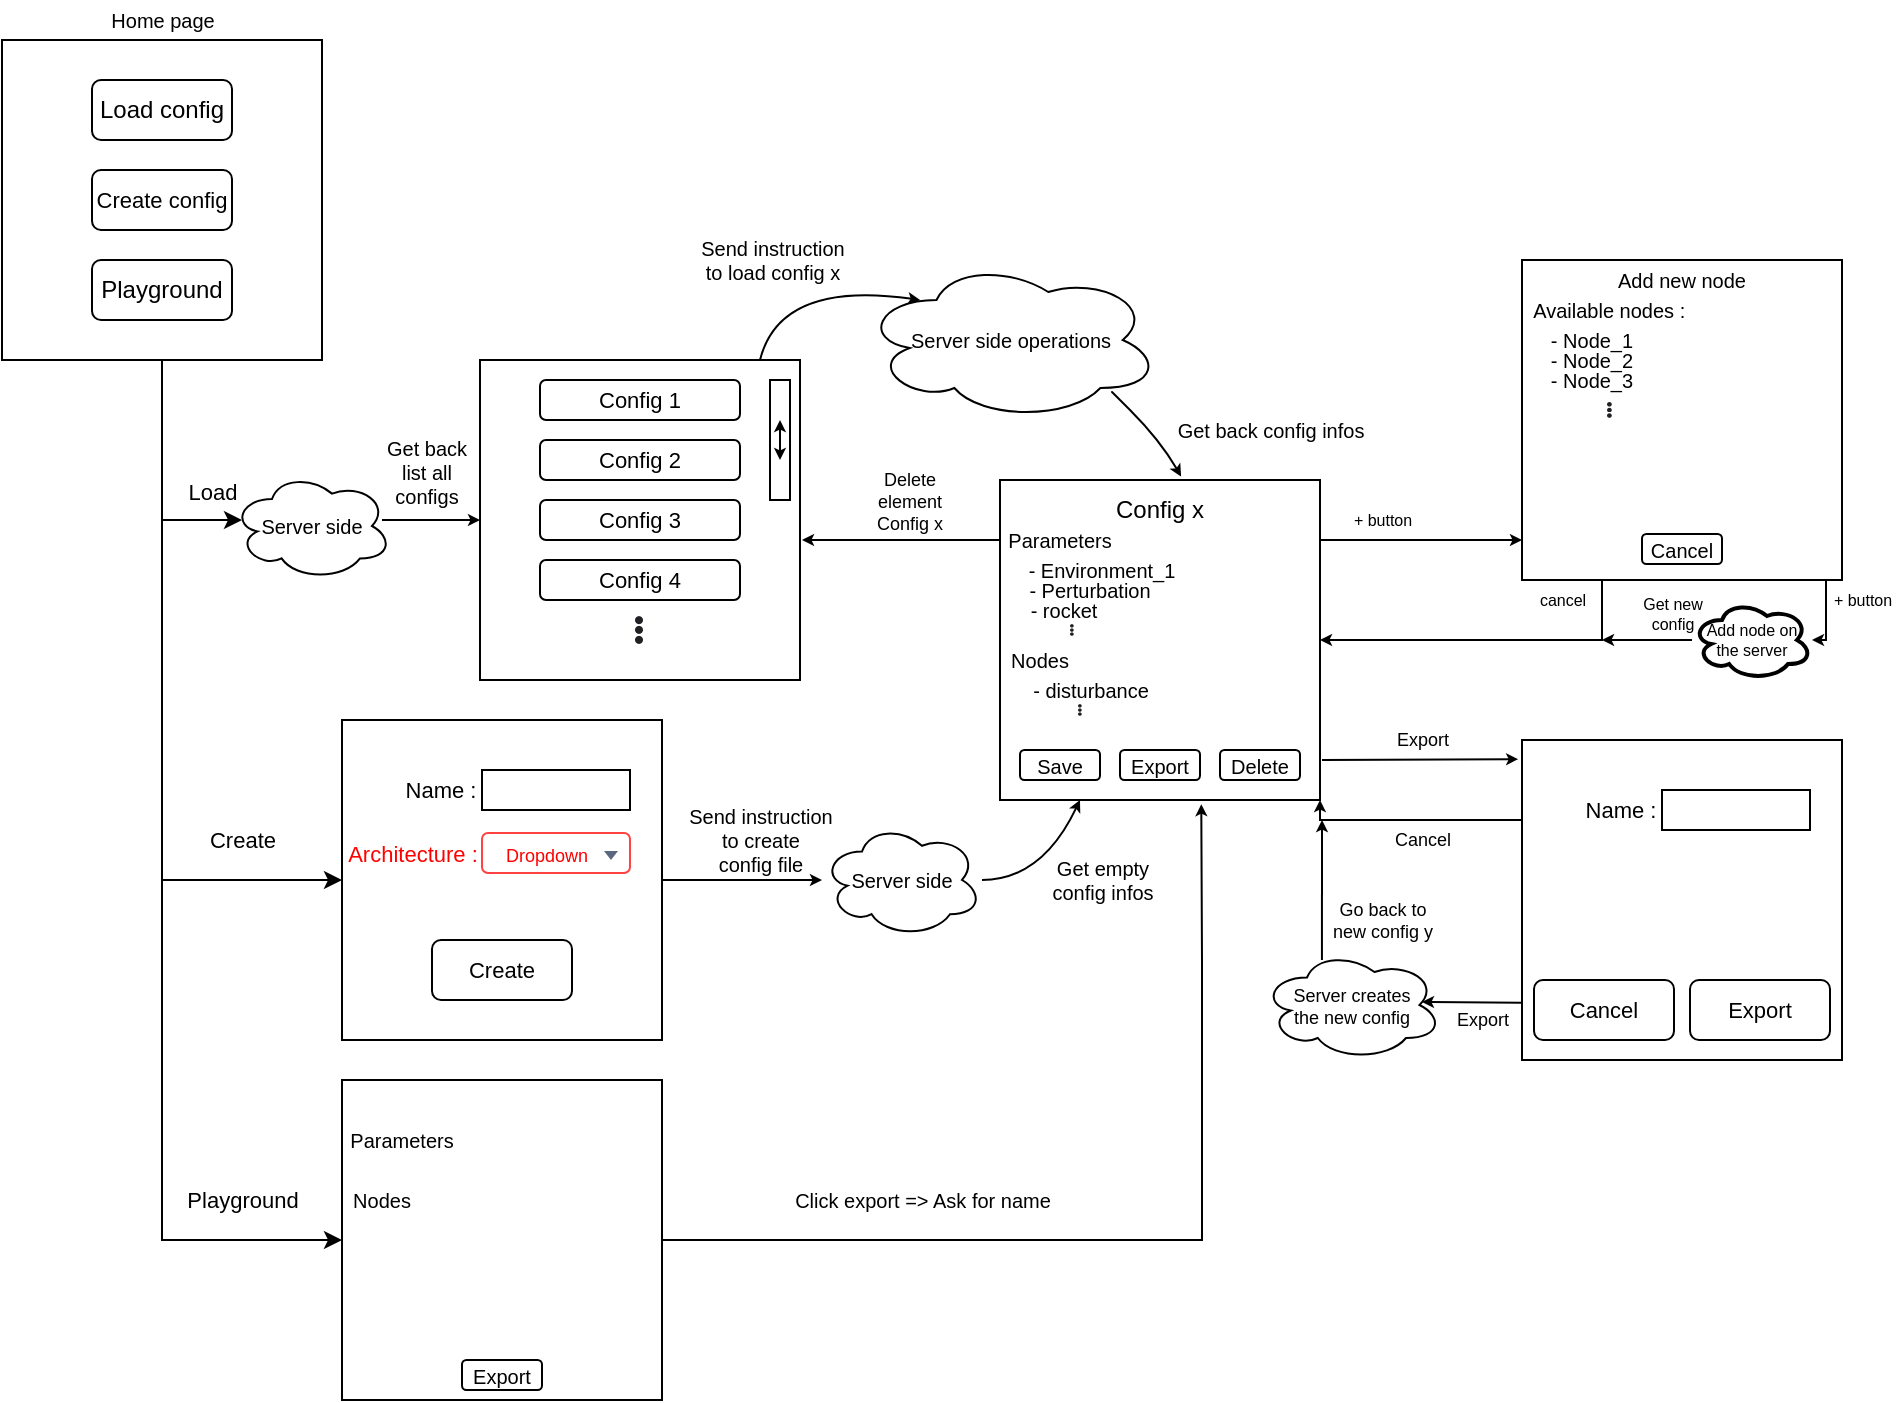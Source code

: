 <mxfile version="16.4.11" type="device"><diagram id="hSQGkaT3hMjroQ0N0_Xz" name="Page-1"><mxGraphModel dx="1185" dy="635" grid="1" gridSize="10" guides="1" tooltips="1" connect="1" arrows="1" fold="1" page="1" pageScale="1" pageWidth="827" pageHeight="1169" math="0" shadow="0"><root><mxCell id="0"/><mxCell id="1" parent="0"/><mxCell id="BpBcHvmzoVGeRsR7_uf9-1" value="" style="rounded=0;whiteSpace=wrap;html=1;" vertex="1" parent="1"><mxGeometry x="80" y="80" width="160" height="160" as="geometry"/></mxCell><mxCell id="BpBcHvmzoVGeRsR7_uf9-2" value="" style="rounded=0;whiteSpace=wrap;html=1;" vertex="1" parent="1"><mxGeometry x="319" y="240" width="160" height="160" as="geometry"/></mxCell><mxCell id="BpBcHvmzoVGeRsR7_uf9-4" value="Load config" style="rounded=1;whiteSpace=wrap;html=1;" vertex="1" parent="1"><mxGeometry x="125" y="100" width="70" height="30" as="geometry"/></mxCell><mxCell id="BpBcHvmzoVGeRsR7_uf9-7" value="&lt;font style=&quot;font-size: 11px&quot;&gt;Create config&lt;/font&gt;" style="rounded=1;whiteSpace=wrap;html=1;" vertex="1" parent="1"><mxGeometry x="125" y="145" width="70" height="30" as="geometry"/></mxCell><mxCell id="BpBcHvmzoVGeRsR7_uf9-8" value="Playground" style="rounded=1;whiteSpace=wrap;html=1;" vertex="1" parent="1"><mxGeometry x="125" y="190" width="70" height="30" as="geometry"/></mxCell><mxCell id="BpBcHvmzoVGeRsR7_uf9-9" value="" style="endArrow=classic;html=1;rounded=0;fontSize=11;exitX=0.5;exitY=1;exitDx=0;exitDy=0;" edge="1" parent="1" source="BpBcHvmzoVGeRsR7_uf9-1"><mxGeometry width="50" height="50" relative="1" as="geometry"><mxPoint x="100" y="330" as="sourcePoint"/><mxPoint x="200" y="320" as="targetPoint"/><Array as="points"><mxPoint x="160" y="320"/></Array></mxGeometry></mxCell><mxCell id="BpBcHvmzoVGeRsR7_uf9-10" value="" style="endArrow=classic;html=1;rounded=0;fontSize=11;entryX=0;entryY=0.5;entryDx=0;entryDy=0;" edge="1" parent="1" target="BpBcHvmzoVGeRsR7_uf9-12"><mxGeometry width="50" height="50" relative="1" as="geometry"><mxPoint x="160" y="320" as="sourcePoint"/><mxPoint x="240" y="500" as="targetPoint"/><Array as="points"><mxPoint x="160" y="500"/></Array></mxGeometry></mxCell><mxCell id="BpBcHvmzoVGeRsR7_uf9-11" value="" style="endArrow=classic;html=1;rounded=0;fontSize=11;entryX=0;entryY=0.5;entryDx=0;entryDy=0;" edge="1" parent="1" target="BpBcHvmzoVGeRsR7_uf9-13"><mxGeometry width="50" height="50" relative="1" as="geometry"><mxPoint x="160" y="500" as="sourcePoint"/><mxPoint x="240" y="680" as="targetPoint"/><Array as="points"><mxPoint x="160" y="680"/></Array></mxGeometry></mxCell><mxCell id="BpBcHvmzoVGeRsR7_uf9-12" value="" style="rounded=0;whiteSpace=wrap;html=1;" vertex="1" parent="1"><mxGeometry x="250" y="420" width="160" height="160" as="geometry"/></mxCell><mxCell id="BpBcHvmzoVGeRsR7_uf9-13" value="" style="rounded=0;whiteSpace=wrap;html=1;" vertex="1" parent="1"><mxGeometry x="250" y="600" width="160" height="160" as="geometry"/></mxCell><mxCell id="BpBcHvmzoVGeRsR7_uf9-14" value="Load" style="text;html=1;align=center;verticalAlign=middle;resizable=0;points=[];autosize=1;strokeColor=none;fillColor=none;fontSize=11;" vertex="1" parent="1"><mxGeometry x="165" y="296" width="40" height="20" as="geometry"/></mxCell><mxCell id="BpBcHvmzoVGeRsR7_uf9-15" value="Create" style="text;html=1;align=center;verticalAlign=middle;resizable=0;points=[];autosize=1;strokeColor=none;fillColor=none;fontSize=11;" vertex="1" parent="1"><mxGeometry x="175" y="470" width="50" height="20" as="geometry"/></mxCell><mxCell id="BpBcHvmzoVGeRsR7_uf9-17" value="Playground" style="text;html=1;align=center;verticalAlign=middle;resizable=0;points=[];autosize=1;strokeColor=none;fillColor=none;fontSize=11;" vertex="1" parent="1"><mxGeometry x="165" y="650" width="70" height="20" as="geometry"/></mxCell><mxCell id="BpBcHvmzoVGeRsR7_uf9-19" value="Config 1" style="rounded=1;whiteSpace=wrap;html=1;fontSize=11;" vertex="1" parent="1"><mxGeometry x="349" y="250" width="100" height="20" as="geometry"/></mxCell><mxCell id="BpBcHvmzoVGeRsR7_uf9-20" value="Config 2" style="rounded=1;whiteSpace=wrap;html=1;fontSize=11;" vertex="1" parent="1"><mxGeometry x="349" y="280" width="100" height="20" as="geometry"/></mxCell><mxCell id="BpBcHvmzoVGeRsR7_uf9-21" value="Config 3" style="rounded=1;whiteSpace=wrap;html=1;fontSize=11;" vertex="1" parent="1"><mxGeometry x="349" y="310" width="100" height="20" as="geometry"/></mxCell><mxCell id="BpBcHvmzoVGeRsR7_uf9-22" value="Config 4" style="rounded=1;whiteSpace=wrap;html=1;fontSize=11;" vertex="1" parent="1"><mxGeometry x="349" y="340" width="100" height="20" as="geometry"/></mxCell><mxCell id="BpBcHvmzoVGeRsR7_uf9-23" value="&lt;span style=&quot;color: rgb(32 , 33 , 36) ; font-family: &amp;#34;arial&amp;#34; , sans-serif ; font-size: 14px ; font-weight: 700 ; background-color: rgb(255 , 255 , 255)&quot;&gt;•&lt;/span&gt;&lt;span style=&quot;color: rgb(32 , 33 , 36) ; font-family: &amp;#34;arial&amp;#34; , sans-serif ; font-size: 14px ; font-weight: 700 ; background-color: rgb(255 , 255 , 255)&quot;&gt;•&lt;/span&gt;&lt;span style=&quot;color: rgb(32 , 33 , 36) ; font-family: &amp;#34;arial&amp;#34; , sans-serif ; font-size: 14px ; font-weight: 700 ; background-color: rgb(255 , 255 , 255)&quot;&gt;•&lt;/span&gt;" style="text;html=1;strokeColor=none;fillColor=none;align=center;verticalAlign=middle;whiteSpace=wrap;rounded=0;fontSize=11;rotation=90;" vertex="1" parent="1"><mxGeometry x="369" y="360" width="60" height="30" as="geometry"/></mxCell><mxCell id="BpBcHvmzoVGeRsR7_uf9-24" value="" style="rounded=0;whiteSpace=wrap;html=1;fontSize=11;rotation=90;" vertex="1" parent="1"><mxGeometry x="439" y="275" width="60" height="10" as="geometry"/></mxCell><mxCell id="BpBcHvmzoVGeRsR7_uf9-25" value="" style="endArrow=classic;startArrow=classic;html=1;rounded=0;fontSize=11;endSize=3;startSize=3;" edge="1" parent="1"><mxGeometry width="50" height="50" relative="1" as="geometry"><mxPoint x="469" y="290" as="sourcePoint"/><mxPoint x="469" y="270" as="targetPoint"/><Array as="points"><mxPoint x="469" y="280"/></Array></mxGeometry></mxCell><mxCell id="BpBcHvmzoVGeRsR7_uf9-26" value="Name :" style="text;html=1;strokeColor=none;fillColor=none;align=center;verticalAlign=middle;whiteSpace=wrap;rounded=0;fontSize=11;" vertex="1" parent="1"><mxGeometry x="280" y="445" width="39" height="20" as="geometry"/></mxCell><mxCell id="BpBcHvmzoVGeRsR7_uf9-27" value="" style="rounded=0;whiteSpace=wrap;html=1;fontSize=11;" vertex="1" parent="1"><mxGeometry x="320" y="445" width="74" height="20" as="geometry"/></mxCell><mxCell id="BpBcHvmzoVGeRsR7_uf9-28" value="Create" style="rounded=1;whiteSpace=wrap;html=1;fontSize=11;" vertex="1" parent="1"><mxGeometry x="295" y="530" width="70" height="30" as="geometry"/></mxCell><mxCell id="BpBcHvmzoVGeRsR7_uf9-29" value="" style="rounded=0;whiteSpace=wrap;html=1;fontSize=11;" vertex="1" parent="1"><mxGeometry x="579" y="300" width="160" height="160" as="geometry"/></mxCell><mxCell id="BpBcHvmzoVGeRsR7_uf9-30" value="&lt;font style=&quot;font-size: 10px&quot;&gt;Parameters&lt;/font&gt;" style="text;html=1;strokeColor=none;fillColor=none;align=center;verticalAlign=middle;whiteSpace=wrap;rounded=0;fontSize=11;" vertex="1" parent="1"><mxGeometry x="579" y="320" width="60" height="20" as="geometry"/></mxCell><mxCell id="BpBcHvmzoVGeRsR7_uf9-31" value="&lt;font style=&quot;font-size: 10px&quot;&gt;Nodes&lt;/font&gt;" style="text;html=1;strokeColor=none;fillColor=none;align=center;verticalAlign=middle;whiteSpace=wrap;rounded=0;fontSize=11;" vertex="1" parent="1"><mxGeometry x="579" y="380" width="40" height="20" as="geometry"/></mxCell><mxCell id="BpBcHvmzoVGeRsR7_uf9-32" value="&lt;font style=&quot;font-size: 10px&quot;&gt;- Environment_1&lt;/font&gt;" style="text;html=1;strokeColor=none;fillColor=none;align=center;verticalAlign=middle;whiteSpace=wrap;rounded=0;fontSize=11;" vertex="1" parent="1"><mxGeometry x="585" y="340" width="90" height="10" as="geometry"/></mxCell><mxCell id="BpBcHvmzoVGeRsR7_uf9-33" value="&lt;font style=&quot;font-size: 10px&quot;&gt;- Perturbation&lt;/font&gt;" style="text;html=1;strokeColor=none;fillColor=none;align=center;verticalAlign=middle;whiteSpace=wrap;rounded=0;fontSize=11;" vertex="1" parent="1"><mxGeometry x="589" y="350" width="70" height="10" as="geometry"/></mxCell><mxCell id="BpBcHvmzoVGeRsR7_uf9-34" value="&lt;font style=&quot;font-size: 10px&quot;&gt;- rocket&lt;/font&gt;" style="text;html=1;strokeColor=none;fillColor=none;align=center;verticalAlign=middle;whiteSpace=wrap;rounded=0;fontSize=11;" vertex="1" parent="1"><mxGeometry x="586" y="360" width="50" height="10" as="geometry"/></mxCell><mxCell id="BpBcHvmzoVGeRsR7_uf9-35" value="" style="shape=image;html=1;verticalAlign=top;verticalLabelPosition=bottom;labelBackgroundColor=#ffffff;imageAspect=0;aspect=fixed;image=https://cdn4.iconfinder.com/data/icons/evil-icons-user-interface/64/plus-128.png;fontSize=10;" vertex="1" parent="1"><mxGeometry x="641" y="326" width="10" height="10" as="geometry"/></mxCell><mxCell id="BpBcHvmzoVGeRsR7_uf9-36" value="Server side operations" style="ellipse;shape=cloud;whiteSpace=wrap;html=1;fontSize=10;" vertex="1" parent="1"><mxGeometry x="510" y="190" width="149" height="80" as="geometry"/></mxCell><mxCell id="BpBcHvmzoVGeRsR7_uf9-37" value="" style="curved=1;endArrow=classic;html=1;rounded=0;fontSize=10;startSize=3;endSize=3;entryX=0.195;entryY=0.25;entryDx=0;entryDy=0;entryPerimeter=0;" edge="1" parent="1" target="BpBcHvmzoVGeRsR7_uf9-36"><mxGeometry width="50" height="50" relative="1" as="geometry"><mxPoint x="459" y="240" as="sourcePoint"/><mxPoint x="519" y="200" as="targetPoint"/><Array as="points"><mxPoint x="459" y="240"/><mxPoint x="469" y="200"/></Array></mxGeometry></mxCell><mxCell id="BpBcHvmzoVGeRsR7_uf9-38" value="Send instruction &lt;br&gt;to load config x" style="text;html=1;align=center;verticalAlign=middle;resizable=0;points=[];autosize=1;strokeColor=none;fillColor=none;fontSize=10;" vertex="1" parent="1"><mxGeometry x="420" y="175" width="90" height="30" as="geometry"/></mxCell><mxCell id="BpBcHvmzoVGeRsR7_uf9-39" value="" style="curved=1;endArrow=classic;html=1;rounded=0;fontSize=10;startSize=3;endSize=3;entryX=0.566;entryY=-0.011;entryDx=0;entryDy=0;entryPerimeter=0;" edge="1" parent="1" target="BpBcHvmzoVGeRsR7_uf9-29"><mxGeometry width="50" height="50" relative="1" as="geometry"><mxPoint x="639" y="260" as="sourcePoint"/><mxPoint x="689" y="260" as="targetPoint"/><Array as="points"><mxPoint x="629" y="250"/><mxPoint x="659" y="280"/></Array></mxGeometry></mxCell><mxCell id="BpBcHvmzoVGeRsR7_uf9-40" value="Get back config infos" style="text;html=1;align=center;verticalAlign=middle;resizable=0;points=[];autosize=1;strokeColor=none;fillColor=none;fontSize=10;" vertex="1" parent="1"><mxGeometry x="659" y="265" width="110" height="20" as="geometry"/></mxCell><mxCell id="BpBcHvmzoVGeRsR7_uf9-41" value="&lt;font style=&quot;font-size: 10px&quot;&gt;- disturbance&lt;/font&gt;" style="text;html=1;strokeColor=none;fillColor=none;align=center;verticalAlign=middle;whiteSpace=wrap;rounded=0;fontSize=11;" vertex="1" parent="1"><mxGeometry x="590" y="400" width="69" height="10" as="geometry"/></mxCell><mxCell id="BpBcHvmzoVGeRsR7_uf9-42" value="&lt;font style=&quot;font-size: 6px&quot;&gt;&lt;span style=&quot;color: rgb(32 , 33 , 36) ; font-family: &amp;#34;arial&amp;#34; , sans-serif ; font-weight: 700 ; background-color: rgb(255 , 255 , 255)&quot;&gt;•&lt;/span&gt;&lt;span style=&quot;color: rgb(32 , 33 , 36) ; font-family: &amp;#34;arial&amp;#34; , sans-serif ; font-weight: 700 ; background-color: rgb(255 , 255 , 255)&quot;&gt;•&lt;/span&gt;&lt;span style=&quot;color: rgb(32 , 33 , 36) ; font-family: &amp;#34;arial&amp;#34; , sans-serif ; font-weight: 700 ; background-color: rgb(255 , 255 , 255)&quot;&gt;•&lt;/span&gt;&lt;/font&gt;" style="text;html=1;strokeColor=none;fillColor=none;align=center;verticalAlign=middle;whiteSpace=wrap;rounded=0;fontSize=11;rotation=90;" vertex="1" parent="1"><mxGeometry x="587" y="360" width="60" height="30" as="geometry"/></mxCell><mxCell id="BpBcHvmzoVGeRsR7_uf9-43" value="&lt;font style=&quot;font-size: 6px&quot;&gt;&lt;span style=&quot;color: rgb(32 , 33 , 36) ; font-family: &amp;#34;arial&amp;#34; , sans-serif ; font-weight: 700 ; background-color: rgb(255 , 255 , 255)&quot;&gt;•&lt;/span&gt;&lt;span style=&quot;color: rgb(32 , 33 , 36) ; font-family: &amp;#34;arial&amp;#34; , sans-serif ; font-weight: 700 ; background-color: rgb(255 , 255 , 255)&quot;&gt;•&lt;/span&gt;&lt;span style=&quot;color: rgb(32 , 33 , 36) ; font-family: &amp;#34;arial&amp;#34; , sans-serif ; font-weight: 700 ; background-color: rgb(255 , 255 , 255)&quot;&gt;•&lt;/span&gt;&lt;/font&gt;" style="text;html=1;strokeColor=none;fillColor=none;align=center;verticalAlign=middle;whiteSpace=wrap;rounded=0;fontSize=11;rotation=90;" vertex="1" parent="1"><mxGeometry x="591" y="400" width="60" height="30" as="geometry"/></mxCell><mxCell id="BpBcHvmzoVGeRsR7_uf9-44" value="" style="shape=image;html=1;verticalAlign=top;verticalLabelPosition=bottom;labelBackgroundColor=#ffffff;imageAspect=0;aspect=fixed;image=https://cdn4.iconfinder.com/data/icons/evil-icons-user-interface/64/plus-128.png;fontSize=10;" vertex="1" parent="1"><mxGeometry x="619" y="385" width="10" height="10" as="geometry"/></mxCell><mxCell id="BpBcHvmzoVGeRsR7_uf9-45" value="&lt;font style=&quot;font-size: 12px&quot;&gt;Config x&lt;/font&gt;" style="text;html=1;strokeColor=none;fillColor=none;align=center;verticalAlign=middle;whiteSpace=wrap;rounded=0;fontSize=6;" vertex="1" parent="1"><mxGeometry x="629" y="300" width="60" height="30" as="geometry"/></mxCell><mxCell id="BpBcHvmzoVGeRsR7_uf9-46" value="&lt;font style=&quot;font-size: 10px&quot;&gt;Save&lt;/font&gt;" style="rounded=1;whiteSpace=wrap;html=1;fontSize=12;" vertex="1" parent="1"><mxGeometry x="589" y="435" width="40" height="15" as="geometry"/></mxCell><mxCell id="BpBcHvmzoVGeRsR7_uf9-47" value="&lt;span style=&quot;font-size: 10px&quot;&gt;Export&lt;/span&gt;" style="rounded=1;whiteSpace=wrap;html=1;fontSize=12;" vertex="1" parent="1"><mxGeometry x="639" y="435" width="40" height="15" as="geometry"/></mxCell><mxCell id="BpBcHvmzoVGeRsR7_uf9-48" value="&lt;font style=&quot;font-size: 10px&quot;&gt;Delete&lt;/font&gt;" style="rounded=1;whiteSpace=wrap;html=1;fontSize=12;" vertex="1" parent="1"><mxGeometry x="689" y="435" width="40" height="15" as="geometry"/></mxCell><mxCell id="BpBcHvmzoVGeRsR7_uf9-50" value="" style="shape=image;html=1;verticalAlign=top;verticalLabelPosition=bottom;labelBackgroundColor=#ffffff;imageAspect=0;aspect=fixed;image=https://cdn4.iconfinder.com/data/icons/ionicons/512/icon-ios7-minus-outline-128.png;fontSize=10;" vertex="1" parent="1"><mxGeometry x="583" y="342" width="9" height="9" as="geometry"/></mxCell><mxCell id="BpBcHvmzoVGeRsR7_uf9-51" value="" style="shape=image;html=1;verticalAlign=top;verticalLabelPosition=bottom;labelBackgroundColor=#ffffff;imageAspect=0;aspect=fixed;image=https://cdn4.iconfinder.com/data/icons/ionicons/512/icon-ios7-minus-outline-128.png;fontSize=10;" vertex="1" parent="1"><mxGeometry x="583" y="352" width="9" height="9" as="geometry"/></mxCell><mxCell id="BpBcHvmzoVGeRsR7_uf9-52" value="" style="shape=image;html=1;verticalAlign=top;verticalLabelPosition=bottom;labelBackgroundColor=#ffffff;imageAspect=0;aspect=fixed;image=https://cdn4.iconfinder.com/data/icons/ionicons/512/icon-ios7-minus-outline-128.png;fontSize=10;" vertex="1" parent="1"><mxGeometry x="583" y="362" width="9" height="9" as="geometry"/></mxCell><mxCell id="BpBcHvmzoVGeRsR7_uf9-53" value="" style="shape=image;html=1;verticalAlign=top;verticalLabelPosition=bottom;labelBackgroundColor=#ffffff;imageAspect=0;aspect=fixed;image=https://cdn4.iconfinder.com/data/icons/ionicons/512/icon-ios7-minus-outline-128.png;fontSize=10;" vertex="1" parent="1"><mxGeometry x="584" y="402" width="9" height="9" as="geometry"/></mxCell><mxCell id="BpBcHvmzoVGeRsR7_uf9-55" value="Server side" style="ellipse;shape=cloud;whiteSpace=wrap;html=1;fontSize=10;" vertex="1" parent="1"><mxGeometry x="195" y="296" width="80" height="54" as="geometry"/></mxCell><mxCell id="BpBcHvmzoVGeRsR7_uf9-56" value="" style="endArrow=classic;html=1;rounded=0;fontSize=10;startSize=3;endSize=3;entryX=0;entryY=0.5;entryDx=0;entryDy=0;" edge="1" parent="1" target="BpBcHvmzoVGeRsR7_uf9-2"><mxGeometry width="50" height="50" relative="1" as="geometry"><mxPoint x="270" y="320" as="sourcePoint"/><mxPoint x="570" y="450" as="targetPoint"/></mxGeometry></mxCell><mxCell id="BpBcHvmzoVGeRsR7_uf9-57" value="Get back &lt;br&gt;list all &lt;br&gt;configs" style="text;html=1;align=center;verticalAlign=middle;resizable=0;points=[];autosize=1;strokeColor=none;fillColor=none;fontSize=10;" vertex="1" parent="1"><mxGeometry x="262" y="276" width="60" height="40" as="geometry"/></mxCell><mxCell id="BpBcHvmzoVGeRsR7_uf9-58" value="Server side" style="ellipse;shape=cloud;whiteSpace=wrap;html=1;fontSize=10;" vertex="1" parent="1"><mxGeometry x="490" y="471.5" width="80" height="57" as="geometry"/></mxCell><mxCell id="BpBcHvmzoVGeRsR7_uf9-59" value="" style="endArrow=classic;html=1;rounded=0;fontSize=10;startSize=3;endSize=3;exitX=1;exitY=0.5;exitDx=0;exitDy=0;" edge="1" parent="1" source="BpBcHvmzoVGeRsR7_uf9-12" target="BpBcHvmzoVGeRsR7_uf9-58"><mxGeometry width="50" height="50" relative="1" as="geometry"><mxPoint x="410" y="505" as="sourcePoint"/><mxPoint x="460" y="455" as="targetPoint"/></mxGeometry></mxCell><mxCell id="BpBcHvmzoVGeRsR7_uf9-60" value="&lt;font style=&quot;font-size: 10px&quot;&gt;Send instruction &lt;br&gt;to create &lt;br&gt;config file&lt;/font&gt;" style="text;html=1;align=center;verticalAlign=middle;resizable=0;points=[];autosize=1;strokeColor=none;fillColor=none;fontSize=10;" vertex="1" parent="1"><mxGeometry x="414" y="460" width="90" height="40" as="geometry"/></mxCell><mxCell id="BpBcHvmzoVGeRsR7_uf9-61" value="" style="curved=1;endArrow=classic;html=1;rounded=0;fontSize=10;startSize=3;endSize=3;" edge="1" parent="1" source="BpBcHvmzoVGeRsR7_uf9-58"><mxGeometry width="50" height="50" relative="1" as="geometry"><mxPoint x="569" y="510" as="sourcePoint"/><mxPoint x="619" y="460" as="targetPoint"/><Array as="points"><mxPoint x="600" y="500"/></Array></mxGeometry></mxCell><mxCell id="BpBcHvmzoVGeRsR7_uf9-62" value="Get empty &lt;br&gt;config infos" style="text;html=1;align=center;verticalAlign=middle;resizable=0;points=[];autosize=1;strokeColor=none;fillColor=none;fontSize=10;" vertex="1" parent="1"><mxGeometry x="595" y="485" width="70" height="30" as="geometry"/></mxCell><mxCell id="BpBcHvmzoVGeRsR7_uf9-64" value="&lt;span style=&quot;font-size: 10px&quot;&gt;Export&lt;/span&gt;" style="rounded=1;whiteSpace=wrap;html=1;fontSize=12;" vertex="1" parent="1"><mxGeometry x="310" y="740" width="40" height="15" as="geometry"/></mxCell><mxCell id="BpBcHvmzoVGeRsR7_uf9-66" value="&lt;font style=&quot;font-size: 10px&quot;&gt;Parameters&lt;/font&gt;" style="text;html=1;strokeColor=none;fillColor=none;align=center;verticalAlign=middle;whiteSpace=wrap;rounded=0;fontSize=11;" vertex="1" parent="1"><mxGeometry x="250" y="620" width="60" height="20" as="geometry"/></mxCell><mxCell id="BpBcHvmzoVGeRsR7_uf9-67" value="" style="shape=image;html=1;verticalAlign=top;verticalLabelPosition=bottom;labelBackgroundColor=#ffffff;imageAspect=0;aspect=fixed;image=https://cdn4.iconfinder.com/data/icons/evil-icons-user-interface/64/plus-128.png;fontSize=10;" vertex="1" parent="1"><mxGeometry x="312" y="626" width="10" height="10" as="geometry"/></mxCell><mxCell id="BpBcHvmzoVGeRsR7_uf9-68" value="&lt;font style=&quot;font-size: 10px&quot;&gt;Nodes&lt;/font&gt;" style="text;html=1;strokeColor=none;fillColor=none;align=center;verticalAlign=middle;whiteSpace=wrap;rounded=0;fontSize=11;" vertex="1" parent="1"><mxGeometry x="250" y="650" width="40" height="20" as="geometry"/></mxCell><mxCell id="BpBcHvmzoVGeRsR7_uf9-69" value="" style="shape=image;html=1;verticalAlign=top;verticalLabelPosition=bottom;labelBackgroundColor=#ffffff;imageAspect=0;aspect=fixed;image=https://cdn4.iconfinder.com/data/icons/evil-icons-user-interface/64/plus-128.png;fontSize=10;" vertex="1" parent="1"><mxGeometry x="290" y="655" width="10" height="10" as="geometry"/></mxCell><mxCell id="BpBcHvmzoVGeRsR7_uf9-71" value="" style="endArrow=classic;html=1;rounded=0;fontSize=10;startSize=3;endSize=3;exitX=1;exitY=0.5;exitDx=0;exitDy=0;entryX=0.629;entryY=1.013;entryDx=0;entryDy=0;entryPerimeter=0;" edge="1" parent="1" source="BpBcHvmzoVGeRsR7_uf9-13" target="BpBcHvmzoVGeRsR7_uf9-29"><mxGeometry width="50" height="50" relative="1" as="geometry"><mxPoint x="410" y="685" as="sourcePoint"/><mxPoint x="460" y="635" as="targetPoint"/><Array as="points"><mxPoint x="680" y="680"/><mxPoint x="680" y="540"/></Array></mxGeometry></mxCell><mxCell id="BpBcHvmzoVGeRsR7_uf9-72" value="Click export =&amp;gt; Ask for name" style="text;html=1;align=center;verticalAlign=middle;resizable=0;points=[];autosize=1;strokeColor=none;fillColor=none;fontSize=10;" vertex="1" parent="1"><mxGeometry x="470" y="650" width="140" height="20" as="geometry"/></mxCell><mxCell id="BpBcHvmzoVGeRsR7_uf9-73" value="Home page" style="text;html=1;align=center;verticalAlign=middle;resizable=0;points=[];autosize=1;strokeColor=none;fillColor=none;fontSize=10;" vertex="1" parent="1"><mxGeometry x="125" y="60" width="70" height="20" as="geometry"/></mxCell><mxCell id="BpBcHvmzoVGeRsR7_uf9-74" value="" style="endArrow=classic;html=1;rounded=0;fontSize=10;startSize=3;endSize=3;entryX=0;entryY=0.875;entryDx=0;entryDy=0;entryPerimeter=0;" edge="1" parent="1" target="BpBcHvmzoVGeRsR7_uf9-75"><mxGeometry width="50" height="50" relative="1" as="geometry"><mxPoint x="739" y="330" as="sourcePoint"/><mxPoint x="830" y="330" as="targetPoint"/></mxGeometry></mxCell><mxCell id="BpBcHvmzoVGeRsR7_uf9-75" value="" style="rounded=0;whiteSpace=wrap;html=1;fontSize=11;" vertex="1" parent="1"><mxGeometry x="840" y="190" width="160" height="160" as="geometry"/></mxCell><mxCell id="BpBcHvmzoVGeRsR7_uf9-76" value="Add new node" style="text;html=1;strokeColor=none;fillColor=none;align=center;verticalAlign=middle;whiteSpace=wrap;rounded=0;fontSize=10;" vertex="1" parent="1"><mxGeometry x="885" y="190" width="70" height="20" as="geometry"/></mxCell><mxCell id="BpBcHvmzoVGeRsR7_uf9-77" value="&lt;font style=&quot;font-size: 10px&quot;&gt;Available nodes :&amp;nbsp;&lt;/font&gt;" style="text;html=1;strokeColor=none;fillColor=none;align=center;verticalAlign=middle;whiteSpace=wrap;rounded=0;fontSize=11;" vertex="1" parent="1"><mxGeometry x="840" y="210" width="90" height="10" as="geometry"/></mxCell><mxCell id="BpBcHvmzoVGeRsR7_uf9-82" value="" style="group" vertex="1" connectable="0" parent="1"><mxGeometry x="840" y="225" width="70" height="10" as="geometry"/></mxCell><mxCell id="BpBcHvmzoVGeRsR7_uf9-78" value="&lt;font style=&quot;font-size: 10px&quot;&gt;- Node_1&lt;/font&gt;" style="text;html=1;strokeColor=none;fillColor=none;align=center;verticalAlign=middle;whiteSpace=wrap;rounded=0;fontSize=11;" vertex="1" parent="BpBcHvmzoVGeRsR7_uf9-82"><mxGeometry width="70" height="10" as="geometry"/></mxCell><mxCell id="BpBcHvmzoVGeRsR7_uf9-79" value="" style="shape=image;html=1;verticalAlign=top;verticalLabelPosition=bottom;labelBackgroundColor=#ffffff;imageAspect=0;aspect=fixed;image=https://cdn4.iconfinder.com/data/icons/evil-icons-user-interface/64/plus-128.png;fontSize=10;" vertex="1" parent="BpBcHvmzoVGeRsR7_uf9-82"><mxGeometry x="60" width="10" height="10" as="geometry"/></mxCell><mxCell id="BpBcHvmzoVGeRsR7_uf9-83" value="" style="group" vertex="1" connectable="0" parent="1"><mxGeometry x="840" y="235" width="70" height="10" as="geometry"/></mxCell><mxCell id="BpBcHvmzoVGeRsR7_uf9-84" value="&lt;font style=&quot;font-size: 10px&quot;&gt;- Node_2&lt;/font&gt;" style="text;html=1;strokeColor=none;fillColor=none;align=center;verticalAlign=middle;whiteSpace=wrap;rounded=0;fontSize=11;" vertex="1" parent="BpBcHvmzoVGeRsR7_uf9-83"><mxGeometry width="70" height="10" as="geometry"/></mxCell><mxCell id="BpBcHvmzoVGeRsR7_uf9-85" value="" style="shape=image;html=1;verticalAlign=top;verticalLabelPosition=bottom;labelBackgroundColor=#ffffff;imageAspect=0;aspect=fixed;image=https://cdn4.iconfinder.com/data/icons/evil-icons-user-interface/64/plus-128.png;fontSize=10;" vertex="1" parent="BpBcHvmzoVGeRsR7_uf9-83"><mxGeometry x="60" width="10" height="10" as="geometry"/></mxCell><mxCell id="BpBcHvmzoVGeRsR7_uf9-86" value="" style="group" vertex="1" connectable="0" parent="1"><mxGeometry x="840" y="245" width="70" height="10" as="geometry"/></mxCell><mxCell id="BpBcHvmzoVGeRsR7_uf9-87" value="&lt;font style=&quot;font-size: 10px&quot;&gt;- Node_3&lt;/font&gt;" style="text;html=1;strokeColor=none;fillColor=none;align=center;verticalAlign=middle;whiteSpace=wrap;rounded=0;fontSize=11;" vertex="1" parent="BpBcHvmzoVGeRsR7_uf9-86"><mxGeometry width="70" height="10" as="geometry"/></mxCell><mxCell id="BpBcHvmzoVGeRsR7_uf9-88" value="" style="shape=image;html=1;verticalAlign=top;verticalLabelPosition=bottom;labelBackgroundColor=#ffffff;imageAspect=0;aspect=fixed;image=https://cdn4.iconfinder.com/data/icons/evil-icons-user-interface/64/plus-128.png;fontSize=10;" vertex="1" parent="BpBcHvmzoVGeRsR7_uf9-86"><mxGeometry x="60" width="10" height="10" as="geometry"/></mxCell><mxCell id="BpBcHvmzoVGeRsR7_uf9-89" value="&lt;font style=&quot;font-size: 8px&quot;&gt;&lt;span style=&quot;color: rgb(32 , 33 , 36) ; font-family: &amp;#34;arial&amp;#34; , sans-serif ; font-weight: 700 ; background-color: rgb(255 , 255 , 255)&quot;&gt;•&lt;/span&gt;&lt;span style=&quot;color: rgb(32 , 33 , 36) ; font-family: &amp;#34;arial&amp;#34; , sans-serif ; font-weight: 700 ; background-color: rgb(255 , 255 , 255)&quot;&gt;•&lt;/span&gt;&lt;span style=&quot;color: rgb(32 , 33 , 36) ; font-family: &amp;#34;arial&amp;#34; , sans-serif ; font-weight: 700 ; background-color: rgb(255 , 255 , 255)&quot;&gt;•&lt;/span&gt;&lt;/font&gt;" style="text;html=1;strokeColor=none;fillColor=none;align=center;verticalAlign=middle;whiteSpace=wrap;rounded=0;fontSize=11;rotation=90;strokeWidth=2;" vertex="1" parent="1"><mxGeometry x="855" y="250" width="60" height="30" as="geometry"/></mxCell><mxCell id="BpBcHvmzoVGeRsR7_uf9-91" value="&lt;font style=&quot;font-size: 10px&quot;&gt;Cancel&lt;/font&gt;" style="rounded=1;whiteSpace=wrap;html=1;fontSize=12;" vertex="1" parent="1"><mxGeometry x="900" y="327" width="40" height="15" as="geometry"/></mxCell><mxCell id="BpBcHvmzoVGeRsR7_uf9-92" value="" style="endArrow=classic;html=1;rounded=0;fontSize=8;startSize=3;endSize=3;exitX=0.25;exitY=1;exitDx=0;exitDy=0;entryX=1;entryY=0.5;entryDx=0;entryDy=0;" edge="1" parent="1" source="BpBcHvmzoVGeRsR7_uf9-75" target="BpBcHvmzoVGeRsR7_uf9-29"><mxGeometry width="50" height="50" relative="1" as="geometry"><mxPoint x="860" y="380" as="sourcePoint"/><mxPoint x="880" y="430" as="targetPoint"/><Array as="points"><mxPoint x="880" y="380"/></Array></mxGeometry></mxCell><mxCell id="BpBcHvmzoVGeRsR7_uf9-93" value="cancel" style="text;html=1;align=center;verticalAlign=middle;resizable=0;points=[];autosize=1;strokeColor=none;fillColor=none;fontSize=8;" vertex="1" parent="1"><mxGeometry x="840" y="350" width="40" height="20" as="geometry"/></mxCell><mxCell id="BpBcHvmzoVGeRsR7_uf9-94" value="" style="endArrow=classic;html=1;rounded=0;fontSize=8;startSize=3;endSize=3;exitX=0.95;exitY=1.001;exitDx=0;exitDy=0;exitPerimeter=0;" edge="1" parent="1" source="BpBcHvmzoVGeRsR7_uf9-75" target="BpBcHvmzoVGeRsR7_uf9-95"><mxGeometry width="50" height="50" relative="1" as="geometry"><mxPoint x="915" y="412" as="sourcePoint"/><mxPoint x="980" y="380" as="targetPoint"/><Array as="points"><mxPoint x="992" y="380"/></Array></mxGeometry></mxCell><mxCell id="BpBcHvmzoVGeRsR7_uf9-96" style="edgeStyle=orthogonalEdgeStyle;rounded=0;orthogonalLoop=1;jettySize=auto;html=1;fontSize=8;startSize=3;endSize=3;" edge="1" parent="1" source="BpBcHvmzoVGeRsR7_uf9-95"><mxGeometry relative="1" as="geometry"><mxPoint x="880" y="380" as="targetPoint"/></mxGeometry></mxCell><mxCell id="BpBcHvmzoVGeRsR7_uf9-95" value="Add node on the server" style="ellipse;shape=cloud;whiteSpace=wrap;html=1;fontSize=8;strokeWidth=2;" vertex="1" parent="1"><mxGeometry x="925" y="360" width="60" height="40" as="geometry"/></mxCell><mxCell id="BpBcHvmzoVGeRsR7_uf9-98" value="Get new &lt;br&gt;config" style="text;html=1;align=center;verticalAlign=middle;resizable=0;points=[];autosize=1;strokeColor=none;fillColor=none;fontSize=8;" vertex="1" parent="1"><mxGeometry x="890" y="351.5" width="50" height="30" as="geometry"/></mxCell><mxCell id="BpBcHvmzoVGeRsR7_uf9-99" value="+ button" style="text;html=1;align=center;verticalAlign=middle;resizable=0;points=[];autosize=1;strokeColor=none;fillColor=none;fontSize=8;" vertex="1" parent="1"><mxGeometry x="750" y="310" width="40" height="20" as="geometry"/></mxCell><mxCell id="BpBcHvmzoVGeRsR7_uf9-100" value="+ button" style="text;html=1;align=center;verticalAlign=middle;resizable=0;points=[];autosize=1;strokeColor=none;fillColor=none;fontSize=8;" vertex="1" parent="1"><mxGeometry x="990" y="350" width="40" height="20" as="geometry"/></mxCell><mxCell id="BpBcHvmzoVGeRsR7_uf9-102" value="Architecture :" style="text;html=1;align=center;verticalAlign=middle;whiteSpace=wrap;rounded=0;fontSize=11;fontColor=#FF0000;" vertex="1" parent="1"><mxGeometry x="251" y="471.5" width="69" height="30" as="geometry"/></mxCell><mxCell id="BpBcHvmzoVGeRsR7_uf9-107" value="&lt;font style=&quot;font-size: 9px&quot;&gt;Dropdown&lt;/font&gt;" style="rounded=1;html=1;align=left;fontSize=12;spacingLeft=10;sketch=0;fontColor=#FF0000;strokeColor=#FF4242;" vertex="1" parent="1"><mxGeometry x="320" y="476.5" width="74" height="20" as="geometry"/></mxCell><mxCell id="BpBcHvmzoVGeRsR7_uf9-108" value="" style="shape=triangle;direction=south;fillColor=#596780;strokeColor=none;html=1;sketch=0;fontSize=8;" vertex="1" parent="BpBcHvmzoVGeRsR7_uf9-107"><mxGeometry x="1" y="0.5" width="7" height="4.5" relative="1" as="geometry"><mxPoint x="-13" y="-1" as="offset"/></mxGeometry></mxCell><mxCell id="BpBcHvmzoVGeRsR7_uf9-109" value="" style="endArrow=classic;html=1;rounded=0;fontSize=9;fontColor=#FF0000;startSize=3;endSize=3;exitX=0;exitY=0.5;exitDx=0;exitDy=0;" edge="1" parent="1" source="BpBcHvmzoVGeRsR7_uf9-30"><mxGeometry width="50" height="50" relative="1" as="geometry"><mxPoint x="510" y="370" as="sourcePoint"/><mxPoint x="480" y="330" as="targetPoint"/></mxGeometry></mxCell><mxCell id="BpBcHvmzoVGeRsR7_uf9-110" value="&lt;font color=&quot;#000000&quot;&gt;Delete element Config x&lt;/font&gt;" style="text;html=1;strokeColor=none;fillColor=none;align=center;verticalAlign=middle;whiteSpace=wrap;rounded=0;fontSize=9;fontColor=#FF0000;" vertex="1" parent="1"><mxGeometry x="504" y="296" width="60" height="30" as="geometry"/></mxCell><mxCell id="BpBcHvmzoVGeRsR7_uf9-111" value="" style="rounded=0;whiteSpace=wrap;html=1;" vertex="1" parent="1"><mxGeometry x="840" y="430" width="160" height="160" as="geometry"/></mxCell><mxCell id="BpBcHvmzoVGeRsR7_uf9-112" value="Name :" style="text;html=1;strokeColor=none;fillColor=none;align=center;verticalAlign=middle;whiteSpace=wrap;rounded=0;fontSize=11;" vertex="1" parent="1"><mxGeometry x="870" y="455" width="39" height="20" as="geometry"/></mxCell><mxCell id="BpBcHvmzoVGeRsR7_uf9-113" value="" style="rounded=0;whiteSpace=wrap;html=1;fontSize=11;" vertex="1" parent="1"><mxGeometry x="910" y="455" width="74" height="20" as="geometry"/></mxCell><mxCell id="BpBcHvmzoVGeRsR7_uf9-114" value="Export" style="rounded=1;whiteSpace=wrap;html=1;fontSize=11;" vertex="1" parent="1"><mxGeometry x="924" y="550" width="70" height="30" as="geometry"/></mxCell><mxCell id="BpBcHvmzoVGeRsR7_uf9-118" value="" style="endArrow=classic;html=1;rounded=0;fontSize=9;fontColor=#000000;startSize=3;endSize=3;entryX=-0.012;entryY=0.06;entryDx=0;entryDy=0;entryPerimeter=0;" edge="1" parent="1" target="BpBcHvmzoVGeRsR7_uf9-111"><mxGeometry width="50" height="50" relative="1" as="geometry"><mxPoint x="740" y="440" as="sourcePoint"/><mxPoint x="790" y="390" as="targetPoint"/></mxGeometry></mxCell><mxCell id="BpBcHvmzoVGeRsR7_uf9-119" value="Export" style="text;html=1;align=center;verticalAlign=middle;resizable=0;points=[];autosize=1;strokeColor=none;fillColor=none;fontSize=9;fontColor=#000000;" vertex="1" parent="1"><mxGeometry x="770" y="420" width="40" height="20" as="geometry"/></mxCell><mxCell id="BpBcHvmzoVGeRsR7_uf9-120" value="" style="endArrow=classic;html=1;rounded=0;fontSize=9;fontColor=#000000;startSize=3;endSize=3;exitX=0;exitY=0.25;exitDx=0;exitDy=0;entryX=1;entryY=1;entryDx=0;entryDy=0;" edge="1" parent="1" source="BpBcHvmzoVGeRsR7_uf9-111" target="BpBcHvmzoVGeRsR7_uf9-29"><mxGeometry width="50" height="50" relative="1" as="geometry"><mxPoint x="770" y="500" as="sourcePoint"/><mxPoint x="820" y="450" as="targetPoint"/><Array as="points"><mxPoint x="739" y="470"/></Array></mxGeometry></mxCell><mxCell id="BpBcHvmzoVGeRsR7_uf9-121" value="Cancel" style="rounded=1;whiteSpace=wrap;html=1;fontSize=11;" vertex="1" parent="1"><mxGeometry x="846" y="550" width="70" height="30" as="geometry"/></mxCell><mxCell id="BpBcHvmzoVGeRsR7_uf9-122" value="" style="endArrow=classic;html=1;rounded=0;fontSize=9;fontColor=#000000;startSize=3;endSize=3;exitX=-0.002;exitY=0.821;exitDx=0;exitDy=0;exitPerimeter=0;" edge="1" parent="1" source="BpBcHvmzoVGeRsR7_uf9-111"><mxGeometry width="50" height="50" relative="1" as="geometry"><mxPoint x="777" y="560" as="sourcePoint"/><mxPoint x="790" y="561" as="targetPoint"/></mxGeometry></mxCell><mxCell id="BpBcHvmzoVGeRsR7_uf9-123" value="Cancel" style="text;html=1;align=center;verticalAlign=middle;resizable=0;points=[];autosize=1;strokeColor=none;fillColor=none;fontSize=9;fontColor=#000000;" vertex="1" parent="1"><mxGeometry x="770" y="470" width="40" height="20" as="geometry"/></mxCell><mxCell id="BpBcHvmzoVGeRsR7_uf9-126" value="Server creates&lt;br&gt;the new config" style="ellipse;shape=cloud;whiteSpace=wrap;html=1;fontSize=9;fontColor=#000000;strokeColor=#000000;strokeWidth=1;fillColor=#FFFFFF;" vertex="1" parent="1"><mxGeometry x="710" y="535" width="90" height="55" as="geometry"/></mxCell><mxCell id="BpBcHvmzoVGeRsR7_uf9-127" value="" style="endArrow=classic;html=1;rounded=0;fontSize=9;fontColor=#000000;startSize=3;endSize=3;exitX=0.333;exitY=0.091;exitDx=0;exitDy=0;exitPerimeter=0;" edge="1" parent="1" source="BpBcHvmzoVGeRsR7_uf9-126"><mxGeometry width="50" height="50" relative="1" as="geometry"><mxPoint x="640" y="570" as="sourcePoint"/><mxPoint x="740" y="470" as="targetPoint"/></mxGeometry></mxCell><mxCell id="BpBcHvmzoVGeRsR7_uf9-128" value="Go back to &lt;br&gt;new config y" style="text;html=1;align=center;verticalAlign=middle;resizable=0;points=[];autosize=1;strokeColor=none;fillColor=none;fontSize=9;fontColor=#000000;" vertex="1" parent="1"><mxGeometry x="735" y="505" width="70" height="30" as="geometry"/></mxCell><mxCell id="BpBcHvmzoVGeRsR7_uf9-129" value="Export" style="text;html=1;align=center;verticalAlign=middle;resizable=0;points=[];autosize=1;strokeColor=none;fillColor=none;fontSize=9;fontColor=#000000;" vertex="1" parent="1"><mxGeometry x="800" y="560" width="40" height="20" as="geometry"/></mxCell></root></mxGraphModel></diagram></mxfile>